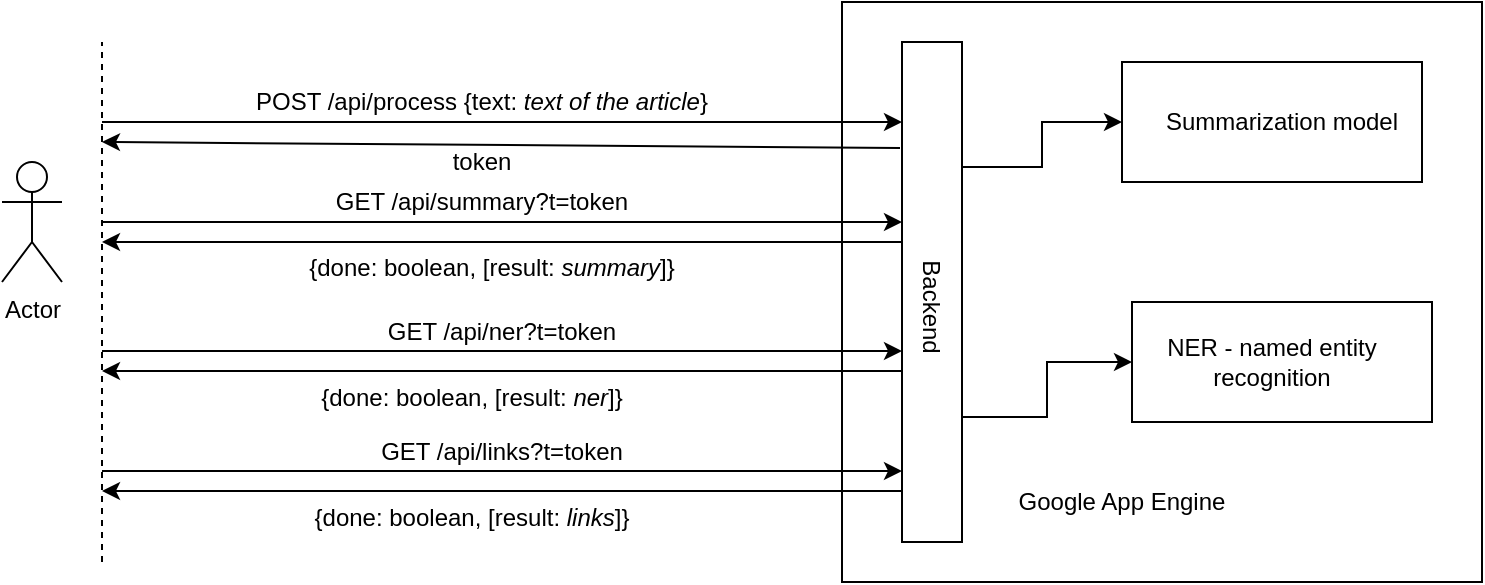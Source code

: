 <mxfile pages="1" version="11.2.9" type="github"><diagram id="eJPzH5ooGKMbGcTZK9u9" name="Page-1"><mxGraphModel dx="854" dy="443" grid="1" gridSize="10" guides="1" tooltips="1" connect="1" arrows="1" fold="1" page="1" pageScale="1" pageWidth="827" pageHeight="1169" math="0" shadow="0"><root><mxCell id="0"/><mxCell id="1" parent="0"/><mxCell id="V4YD-m3dGVoXMUUT_kvF-20" value="" style="rounded=0;whiteSpace=wrap;html=1;" vertex="1" parent="1"><mxGeometry x="430" y="20" width="320" height="290" as="geometry"/></mxCell><mxCell id="V4YD-m3dGVoXMUUT_kvF-1" value="Actor" style="shape=umlActor;verticalLabelPosition=bottom;labelBackgroundColor=#ffffff;verticalAlign=top;html=1;outlineConnect=0;" vertex="1" parent="1"><mxGeometry x="10" y="100" width="30" height="60" as="geometry"/></mxCell><mxCell id="V4YD-m3dGVoXMUUT_kvF-2" value="" style="endArrow=classic;html=1;" edge="1" parent="1"><mxGeometry width="50" height="50" relative="1" as="geometry"><mxPoint x="60" y="80" as="sourcePoint"/><mxPoint x="460" y="80" as="targetPoint"/></mxGeometry></mxCell><mxCell id="V4YD-m3dGVoXMUUT_kvF-36" style="edgeStyle=orthogonalEdgeStyle;rounded=0;orthogonalLoop=1;jettySize=auto;html=1;exitX=1;exitY=0.75;exitDx=0;exitDy=0;entryX=0;entryY=0.5;entryDx=0;entryDy=0;" edge="1" parent="1" source="V4YD-m3dGVoXMUUT_kvF-3" target="V4YD-m3dGVoXMUUT_kvF-13"><mxGeometry relative="1" as="geometry"/></mxCell><mxCell id="V4YD-m3dGVoXMUUT_kvF-39" style="edgeStyle=orthogonalEdgeStyle;rounded=0;orthogonalLoop=1;jettySize=auto;html=1;exitX=1;exitY=0.25;exitDx=0;exitDy=0;entryX=0;entryY=0.5;entryDx=0;entryDy=0;" edge="1" parent="1" source="V4YD-m3dGVoXMUUT_kvF-3" target="V4YD-m3dGVoXMUUT_kvF-10"><mxGeometry relative="1" as="geometry"/></mxCell><mxCell id="V4YD-m3dGVoXMUUT_kvF-3" value="" style="rounded=0;whiteSpace=wrap;html=1;" vertex="1" parent="1"><mxGeometry x="460" y="40" width="30" height="250" as="geometry"/></mxCell><mxCell id="V4YD-m3dGVoXMUUT_kvF-14" value="" style="endArrow=none;dashed=1;html=1;" edge="1" parent="1"><mxGeometry width="50" height="50" relative="1" as="geometry"><mxPoint x="60" y="300" as="sourcePoint"/><mxPoint x="60" y="40" as="targetPoint"/></mxGeometry></mxCell><mxCell id="V4YD-m3dGVoXMUUT_kvF-15" value="" style="group" vertex="1" connectable="0" parent="1"><mxGeometry x="575" y="170" width="150" height="60" as="geometry"/></mxCell><mxCell id="V4YD-m3dGVoXMUUT_kvF-11" value="" style="rounded=0;whiteSpace=wrap;html=1;" vertex="1" parent="V4YD-m3dGVoXMUUT_kvF-15"><mxGeometry width="150" height="60" as="geometry"/></mxCell><mxCell id="V4YD-m3dGVoXMUUT_kvF-13" value="NER - named entity recognition" style="text;html=1;strokeColor=none;fillColor=none;align=center;verticalAlign=middle;whiteSpace=wrap;rounded=0;" vertex="1" parent="V4YD-m3dGVoXMUUT_kvF-15"><mxGeometry y="15" width="140" height="30" as="geometry"/></mxCell><mxCell id="V4YD-m3dGVoXMUUT_kvF-18" value="" style="group" vertex="1" connectable="0" parent="1"><mxGeometry x="570" y="50" width="150" height="60" as="geometry"/></mxCell><mxCell id="V4YD-m3dGVoXMUUT_kvF-10" value="" style="rounded=0;whiteSpace=wrap;html=1;" vertex="1" parent="V4YD-m3dGVoXMUUT_kvF-18"><mxGeometry width="150" height="60" as="geometry"/></mxCell><mxCell id="V4YD-m3dGVoXMUUT_kvF-16" value="" style="group" vertex="1" connectable="0" parent="V4YD-m3dGVoXMUUT_kvF-18"><mxGeometry width="150" height="60" as="geometry"/></mxCell><mxCell id="V4YD-m3dGVoXMUUT_kvF-12" value="Summarization model" style="text;html=1;strokeColor=none;fillColor=none;align=center;verticalAlign=middle;whiteSpace=wrap;rounded=0;" vertex="1" parent="V4YD-m3dGVoXMUUT_kvF-16"><mxGeometry x="10" y="20" width="140" height="20" as="geometry"/></mxCell><mxCell id="V4YD-m3dGVoXMUUT_kvF-21" value="Google App Engine" style="text;html=1;strokeColor=none;fillColor=none;align=center;verticalAlign=middle;whiteSpace=wrap;rounded=0;" vertex="1" parent="1"><mxGeometry x="500" y="260" width="140" height="20" as="geometry"/></mxCell><mxCell id="V4YD-m3dGVoXMUUT_kvF-22" value="Backend" style="text;html=1;strokeColor=none;fillColor=none;align=center;verticalAlign=middle;whiteSpace=wrap;rounded=0;rotation=90;" vertex="1" parent="1"><mxGeometry x="455" y="162.5" width="40" height="20" as="geometry"/></mxCell><mxCell id="V4YD-m3dGVoXMUUT_kvF-24" value="" style="endArrow=classic;html=1;exitX=-0.033;exitY=0.212;exitDx=0;exitDy=0;exitPerimeter=0;" edge="1" parent="1" source="V4YD-m3dGVoXMUUT_kvF-3"><mxGeometry width="50" height="50" relative="1" as="geometry"><mxPoint x="430" y="90" as="sourcePoint"/><mxPoint x="60" y="90" as="targetPoint"/></mxGeometry></mxCell><mxCell id="V4YD-m3dGVoXMUUT_kvF-25" value="POST /api/process {text:&lt;i&gt; text of the article&lt;/i&gt;}" style="text;html=1;strokeColor=none;fillColor=none;align=center;verticalAlign=middle;whiteSpace=wrap;rounded=0;" vertex="1" parent="1"><mxGeometry x="110" y="60" width="280" height="20" as="geometry"/></mxCell><mxCell id="V4YD-m3dGVoXMUUT_kvF-26" value="token" style="text;html=1;strokeColor=none;fillColor=none;align=center;verticalAlign=middle;whiteSpace=wrap;rounded=0;" vertex="1" parent="1"><mxGeometry x="230" y="90" width="40" height="20" as="geometry"/></mxCell><mxCell id="V4YD-m3dGVoXMUUT_kvF-28" value="" style="endArrow=classic;html=1;" edge="1" parent="1"><mxGeometry width="50" height="50" relative="1" as="geometry"><mxPoint x="60" y="130" as="sourcePoint"/><mxPoint x="460" y="130" as="targetPoint"/></mxGeometry></mxCell><mxCell id="V4YD-m3dGVoXMUUT_kvF-29" value="" style="endArrow=classic;html=1;exitX=0;exitY=0.25;exitDx=0;exitDy=0;" edge="1" parent="1"><mxGeometry width="50" height="50" relative="1" as="geometry"><mxPoint x="460" y="140" as="sourcePoint"/><mxPoint x="60" y="140" as="targetPoint"/></mxGeometry></mxCell><mxCell id="V4YD-m3dGVoXMUUT_kvF-30" value="GET /api/summary?t=token" style="text;html=1;strokeColor=none;fillColor=none;align=center;verticalAlign=middle;whiteSpace=wrap;rounded=0;" vertex="1" parent="1"><mxGeometry x="130" y="110" width="240" height="20" as="geometry"/></mxCell><mxCell id="V4YD-m3dGVoXMUUT_kvF-31" value="&lt;div&gt;{done: boolean, [result: &lt;i&gt;ner&lt;/i&gt;]}&lt;/div&gt;" style="text;html=1;strokeColor=none;fillColor=none;align=center;verticalAlign=middle;whiteSpace=wrap;rounded=0;" vertex="1" parent="1"><mxGeometry x="130" y="205" width="230" height="25" as="geometry"/></mxCell><mxCell id="V4YD-m3dGVoXMUUT_kvF-32" value="" style="endArrow=classic;html=1;" edge="1" parent="1"><mxGeometry width="50" height="50" relative="1" as="geometry"><mxPoint x="60" y="194.5" as="sourcePoint"/><mxPoint x="460" y="194.5" as="targetPoint"/></mxGeometry></mxCell><mxCell id="V4YD-m3dGVoXMUUT_kvF-33" value="" style="endArrow=classic;html=1;exitX=0;exitY=0.25;exitDx=0;exitDy=0;" edge="1" parent="1"><mxGeometry width="50" height="50" relative="1" as="geometry"><mxPoint x="460" y="204.5" as="sourcePoint"/><mxPoint x="60" y="204.5" as="targetPoint"/></mxGeometry></mxCell><mxCell id="V4YD-m3dGVoXMUUT_kvF-34" value="GET /api/ner?t=token" style="text;html=1;strokeColor=none;fillColor=none;align=center;verticalAlign=middle;whiteSpace=wrap;rounded=0;" vertex="1" parent="1"><mxGeometry x="140" y="175" width="240" height="20" as="geometry"/></mxCell><mxCell id="V4YD-m3dGVoXMUUT_kvF-35" value="{done: boolean, [result: &lt;i&gt;summary&lt;/i&gt;]}" style="text;html=1;strokeColor=none;fillColor=none;align=center;verticalAlign=middle;whiteSpace=wrap;rounded=0;" vertex="1" parent="1"><mxGeometry x="140" y="142.5" width="230" height="20" as="geometry"/></mxCell><mxCell id="V4YD-m3dGVoXMUUT_kvF-40" value="&lt;div&gt;{done: boolean, [result: &lt;i&gt;links&lt;/i&gt;]}&lt;/div&gt;" style="text;html=1;strokeColor=none;fillColor=none;align=center;verticalAlign=middle;whiteSpace=wrap;rounded=0;" vertex="1" parent="1"><mxGeometry x="130" y="265" width="230" height="25" as="geometry"/></mxCell><mxCell id="V4YD-m3dGVoXMUUT_kvF-41" value="" style="endArrow=classic;html=1;" edge="1" parent="1"><mxGeometry width="50" height="50" relative="1" as="geometry"><mxPoint x="60" y="254.5" as="sourcePoint"/><mxPoint x="460" y="254.5" as="targetPoint"/></mxGeometry></mxCell><mxCell id="V4YD-m3dGVoXMUUT_kvF-42" value="" style="endArrow=classic;html=1;exitX=0;exitY=0.25;exitDx=0;exitDy=0;" edge="1" parent="1"><mxGeometry width="50" height="50" relative="1" as="geometry"><mxPoint x="460" y="264.5" as="sourcePoint"/><mxPoint x="60" y="264.5" as="targetPoint"/></mxGeometry></mxCell><mxCell id="V4YD-m3dGVoXMUUT_kvF-43" value="GET /api/links?t=token" style="text;html=1;strokeColor=none;fillColor=none;align=center;verticalAlign=middle;whiteSpace=wrap;rounded=0;" vertex="1" parent="1"><mxGeometry x="140" y="235" width="240" height="20" as="geometry"/></mxCell></root></mxGraphModel></diagram></mxfile>